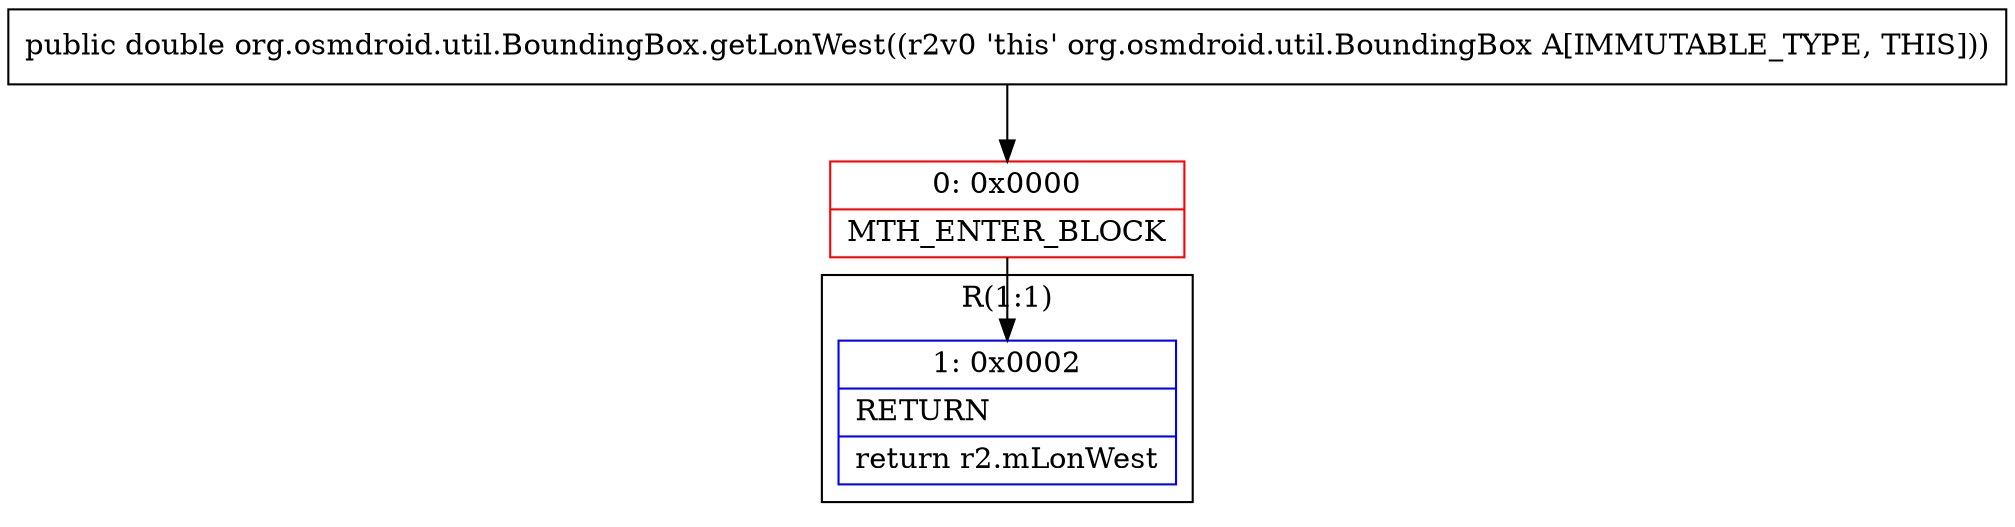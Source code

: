 digraph "CFG fororg.osmdroid.util.BoundingBox.getLonWest()D" {
subgraph cluster_Region_1175185645 {
label = "R(1:1)";
node [shape=record,color=blue];
Node_1 [shape=record,label="{1\:\ 0x0002|RETURN\l|return r2.mLonWest\l}"];
}
Node_0 [shape=record,color=red,label="{0\:\ 0x0000|MTH_ENTER_BLOCK\l}"];
MethodNode[shape=record,label="{public double org.osmdroid.util.BoundingBox.getLonWest((r2v0 'this' org.osmdroid.util.BoundingBox A[IMMUTABLE_TYPE, THIS])) }"];
MethodNode -> Node_0;
Node_0 -> Node_1;
}


